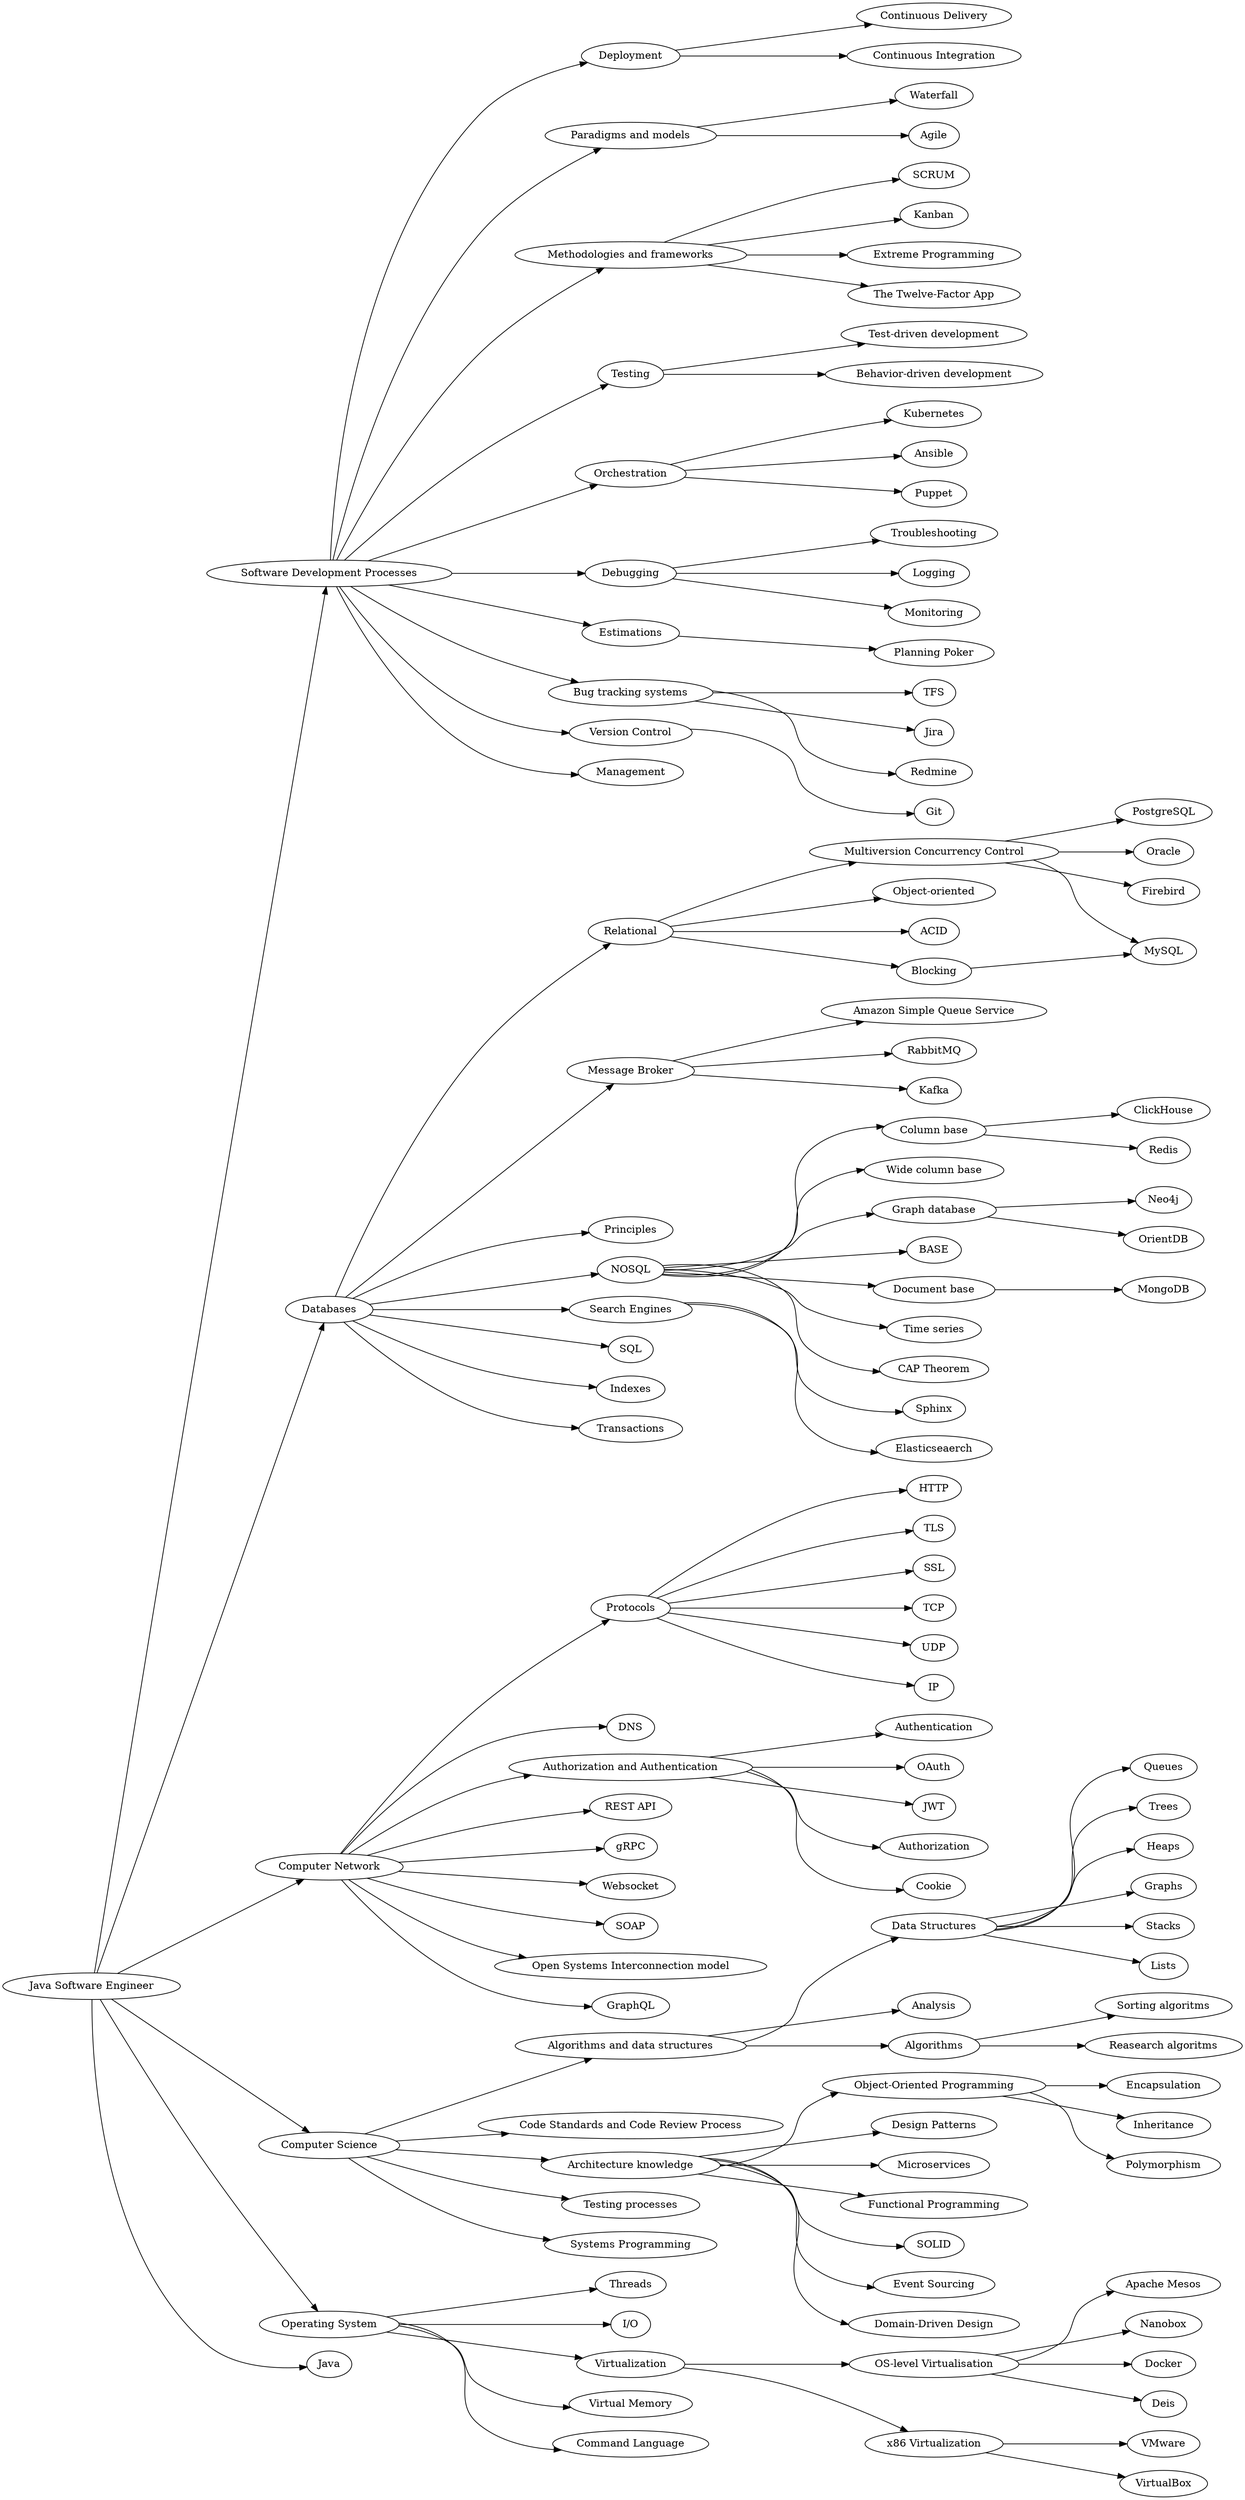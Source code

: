 digraph roadmap {
	rankdir=LR;
	dev->dev_deployment;	
	db->db_relational;	
	cs_algorithms_structures->cs_algorithms_structures_queues;	
	os_virtualization_level->os_virtualization_level_mesos;	
	dev->dev_paradigms;	
	db_relational->db_relational_mvcc;	
	dev->dev_methodologies;	
	net->net_protocols;	
	net_protocols->net_protocols_http;	
	db_message_broker->db_message_broker_awssqs;	
	dev_paradigms->management_paradigms_waterfall;	
	dev_testing->dev_testing_tdd;	
	db_nosql_colbase->db_nosql_clickhouse;	
	db_relational->db_relational_oo;	
	net_protocols->net_protocols_tls;	
	dev_orchestration->dev_orchestration_k8s;	
	net->net_dns;	
	dev_deployment->dev_deployment_cd;	
	cs_algorithms->cs_algorithms_analysis;	
	db->db_principles;	
	db->db_nosql;	
	db_search->db_search_sphinx;	
	dev_methodologies->dev_methodologies_scrum;	
	cs_algorithms_structures->cs_algorithms_structures_trees;	
	dev_orchestration->dev_orchestration_ansible;	
	dev_debugging->dev_debugging_troubleshooting;	
	cs->code;	
	dev_methodologies->dev_methodologies_kanban;	
	net_protocols->net_protocols_ssl;	
	cs_algorithms->cs_algorithms_structures;	
	net_auth->net_auth_authentication;	
	os_virtualization_level->os_virtualization_level_nanobox;	
	os->os_threads;	
	net->net_restapi;	
	db_nosql->db_nosql_colwidebase;	
	dev->dev_estimation;	
	cs_architecture_oop->cs_architecture_oop_encapsulation;	
	db_message_broker->db_message_broker_rabbit;	
	os_virtualization_x86->os_virtualization_x86_vmware;	
	dev_trackers->dev_trackers_tfs;	
	os->os_io;	
	dev_debugging->dev_debugging_logging;	
	os_virtualization_level->os_virtualization_level_docker;	
	db_relational_mvcc->db_mysql;	
	dev->dev_orchestration;	
	cs_architecture->cs_architecture_oop;	
	cs_algorithms_structures->cs_algorithms_structures_heaps;	
	cs_architecture->cs_architecture_patterns;	
	dev_methodologies->dev_methodologies_xp;	
	os_virtualization->os_virtualization_level;	
	cs_architecture_oop->cs_architecture_oop_inheritance;	
	cs_algorithms_structures->cs_algorithms_structures_graphs;	
	net->net_grpc;	
	dev_deployment->dev_deployment_ci;	
	db_nosql_graph->db_nosql_neo4j;	
	net_auth->net_auth_oauth;	
	cs_architecture->cs_architecture_microservices;	
	os->os_virtual_memory;	
	dev_version->dev_version_git;	
	db->db_sql;	
	backend->dev;	
	dev_orchestration->dev_orchestration_puppet;	
	net_auth->net_auth_jwt;	
	cs_algorithms->cs_algorithms_algorithms;	
	db_search->db_search_elasticseaerch;	
	db_nosql->db_nosql_base;	
	cs_algorithms_structures->cs_algorithms_structures_stacks;	
	db->db_indexes;	
	net_auth->net_auth_authorization;	
	cs->testing;	
	backend->db;	
	backend->java;	
	db_relational->db_relational_acid;	
	net_protocols->net_protocols_tcp;	
	dev_paradigms->management_paradigms_agile;	
	cs_algorithms_algorithms->cs_algorithms_structures_sorting;	
	db_relational_mvcc->db_relational_postgres;	
	net->net_auth;	
	backend->os;	
	dev_methodologies->dev_methodologies_12factors;	
	db_message_broker->db_message_broker_kafka;	
	backend->net;	
	cs_architecture_oop->cs_architecture_oop_polymorphism;	
	db->db_message_broker;	
	cs->cs_algorithms;	
	db_relational_mvcc->db_relational_oracle;	
	dev_trackers->dev_trackers_jira;	
	db_nosql->db_nosql_colbase;	
	cs_architecture->cs_architecture_func;	
	net->net_websocket;	
	dev_trackers->dev_trackers_redmine;	
	db_nosql_graph->db_nosql_orient;	
	dev_debugging->dev_debugging_monitoring;	
	os_virtualization_x86->os_virtualization_x86_virtualbox;	
	cs_algorithms_algorithms->cs_algorithms_structures_research;	
	backend->cs;	
	db->db_search;	
	db_nosql_doc->db_nosql_mongo;	
	dev_testing->dev_testing_bdd;	
	cs->cs_architecture;	
	net_auth->net_auth_cookie;	
	db->db_transactions;	
	dev->dev_testing;	
	net->net_soap;	
	cs_architecture->cs_architecture_solid;	
	db_relational_mvcc->db_relational_firebird;	
	cs_architecture->cs_architecture_event;	
	os->os_virtualization;	
	net->net_osi;	
	db_relational_blocking->db_mysql;	
	dev->dev_debugging;	
	db_nosql_colbase->db_nosql_redis;	
	net->net_graphql;	
	db_nosql->db_nosql_doc;	
	db_nosql->db_nosql_time;	
	net_protocols->net_protocols_udp;	
	dev->dev_management;	
	os_virtualization_level->os_virtualization_level_deis;	
	dev->dev_trackers;	
	os->os_shell;	
	dev->dev_version;	
	net_protocols->net_protocols_ip;	
	db_nosql->db_nosql_graph;	
	dev_estimation->management_estimation_poker;	
	cs->systems;	
	cs_architecture->cs_architecture_ddd;	
	os_virtualization->os_virtualization_x86;	
	db_relational->db_relational_blocking;	
	cs_algorithms_structures->cs_algorithms_structures_lists;	
	db_nosql->db_nosql_cap;	
	os_virtualization_level_deis [ label="Deis" ];
	cs_architecture [ label="Architecture knowledge" ];
	cs_architecture_solid [ label="SOLID" ];
	net_auth_cookie [ label="Cookie" ];
	os_virtualization_x86_virtualbox [ label="VirtualBox" ];
	dev_methodologies_xp [ label="Extreme Programming" ];
	cs_algorithms_structures_queues [ label="Queues" ];
	dev_debugging_monitoring [ label="Monitoring" ];
	dev_estimation [ label="Estimations" ];
	dev_trackers_tfs [ label="TFS" ];
	dev_deployment_cd [ label="Continuous Delivery" ];
	dev_testing_tdd [ label="Test-driven development" ];
	cs_architecture_oop_encapsulation [ label="Encapsulation" ];
	dev_trackers_jira [ label="Jira" ];
	os_virtualization_level_mesos [ label="Apache Mesos" ];
	cs_algorithms_structures_trees [ label="Trees" ];
	db_relational_acid [ label="ACID" ];
	os_io [ label="I/O" ];
	dev_trackers [ label="Bug tracking systems" ];
	net_protocols_tls [ label="TLS" ];
	backend [ label="Java Software Engineer" ];
	db_relational_postgres [ label="PostgreSQL" ];
	db_transactions [ label="Transactions" ];
	cs_architecture_oop [ label="Object-Oriented Programming" ];
	net_websocket [ label="Websocket" ];
	net_auth [ label="Authorization and Authentication" ];
	management_estimation_poker [ label="Planning Poker" ];
	dev [ label="Software Development Processes" ];
	db_nosql_colwidebase [ label="Wide column base" ];
	os_virtualization_level_nanobox [ label="Nanobox" ];
	net_osi [ label="Open Systems Interconnection model" ];
	db_nosql_colbase [ label="Column base" ];
	db_relational_oracle [ label="Oracle" ];
	cs_algorithms_analysis [ label="Analysis" ];
	os_virtualization_x86 [ label="x86 Virtualization" ];
	db [ label="Databases" ];
	testing [ label="Testing processes" ];
	net_soap [ label="SOAP" ];
	db_relational_oo [ label="Object-oriented" ];
	systems [ label="Systems Programming" ];
	db_search_sphinx [ label="Sphinx" ];
	net_auth_authorization [ label="Authorization" ];
	net_auth_jwt [ label="JWT" ];
	dev_trackers_redmine [ label="Redmine" ];
	cs_algorithms_structures_sorting [ label="Sorting algoritms" ];
	cs_architecture_oop_polymorphism [ label="Polymorphism" ];
	db_nosql_time [ label="Time series" ];
	db_nosql_base [ label="BASE" ];
	dev_methodologies_scrum [ label="SCRUM" ];
	cs_algorithms_structures_lists [ label="Lists" ];
	dev_version_git [ label="Git" ];
	db_message_broker_awssqs [ label="Amazon Simple Queue Service" ];
	net_dns [ label="DNS" ];
	db_relational_mvcc [ label="Multiversion Concurrency Control" ];
	java [ label="Java" ];
	cs_architecture_microservices [ label="Microservices" ];
	os [ label="Operating System" ];
	net_protocols_ssl [ label="SSL" ];
	dev_version [ label="Version Control" ];
	dev_methodologies [ label="Methodologies and frameworks" ];
	db_message_broker_rabbit [ label="RabbitMQ" ];
	os_shell [ label="Command Language" ];
	dev_orchestration_puppet [ label="Puppet" ];
	db_relational_blocking [ label="Blocking" ];
	cs_algorithms_structures_heaps [ label="Heaps" ];
	net_protocols_http [ label="HTTP" ];
	dev_testing_bdd [ label="Behavior-driven development" ];
	cs_algorithms_algorithms [ label="Algorithms" ];
	cs_architecture_event [ label="Event Sourcing" ];
	dev_deployment_ci [ label="Continuous Integration" ];
	os_virtualization [ label="Virtualization" ];
	db_nosql_neo4j [ label="Neo4j" ];
	management_paradigms_agile [ label="Agile" ];
	net_grpc [ label="gRPC" ];
	os_virtualization_level_docker [ label="Docker" ];
	os_virtual_memory [ label="Virtual Memory" ];
	cs_algorithms_structures_graphs [ label="Graphs" ];
	db_nosql_clickhouse [ label="ClickHouse" ];
	os_virtualization_level [ label="OS-level Virtualisation" ];
	db_search_elasticseaerch [ label="Elasticseaerch" ];
	db_mysql [ label="MySQL" ];
	net_protocols_tcp [ label="TCP" ];
	dev_testing [ label="Testing" ];
	dev_paradigms [ label="Paradigms and models" ];
	code [ label="Code Standards and Code Review Process" ];
	os_threads [ label="Threads" ];
	db_relational [ label="Relational" ];
	dev_management [ label="Management" ];
	os_virtualization_x86_vmware [ label="VMware" ];
	db_search [ label="Search Engines" ];
	dev_debugging_logging [ label="Logging" ];
	net_auth_oauth [ label="OAuth" ];
	dev_orchestration [ label="Orchestration" ];
	net_restapi [ label="REST API" ];
	db_nosql_redis [ label="Redis" ];
	db_nosql_graph [ label="Graph database" ];
	dev_methodologies_kanban [ label="Kanban" ];
	db_message_broker [ label="Message Broker" ];
	dev_orchestration_k8s [ label="Kubernetes" ];
	net_protocols_udp [ label="UDP" ];
	dev_debugging [ label="Debugging" ];
	cs_algorithms_structures_stacks [ label="Stacks" ];
	dev_orchestration_ansible [ label="Ansible" ];
	dev_debugging_troubleshooting [ label="Troubleshooting" ];
	cs_algorithms_structures [ label="Data Structures" ];
	management_paradigms_waterfall [ label="Waterfall" ];
	cs_algorithms [ label="Algorithms and data structures" ];
	db_principles [ label="Principles" ];
	net_auth_authentication [ label="Authentication" ];
	cs [ label="Computer Science" ];
	cs_algorithms_structures_research [ label="Reasearch algoritms" ];
	db_message_broker_kafka [ label="Kafka" ];
	net_graphql [ label="GraphQL" ];
	db_sql [ label="SQL" ];
	db_nosql_orient [ label="OrientDB" ];
	db_nosql_mongo [ label="MongoDB" ];
	db_relational_firebird [ label="Firebird" ];
	cs_architecture_patterns [ label="Design Patterns" ];
	net_protocols [ label="Protocols" ];
	net [ label="Computer Network" ];
	dev_methodologies_12factors [ label="The Twelve-Factor App" ];
	db_nosql [ label="NOSQL" ];
	dev_deployment [ label="Deployment" ];
	cs_architecture_oop_inheritance [ label="Inheritance" ];
	db_nosql_cap [ label="CAP Theorem" ];
	db_indexes [ label="Indexes" ];
	db_nosql_doc [ label="Document base" ];
	cs_architecture_ddd [ label="Domain-Driven Design" ];
	cs_architecture_func [ label="Functional Programming" ];
	net_protocols_ip [ label="IP" ];
}
